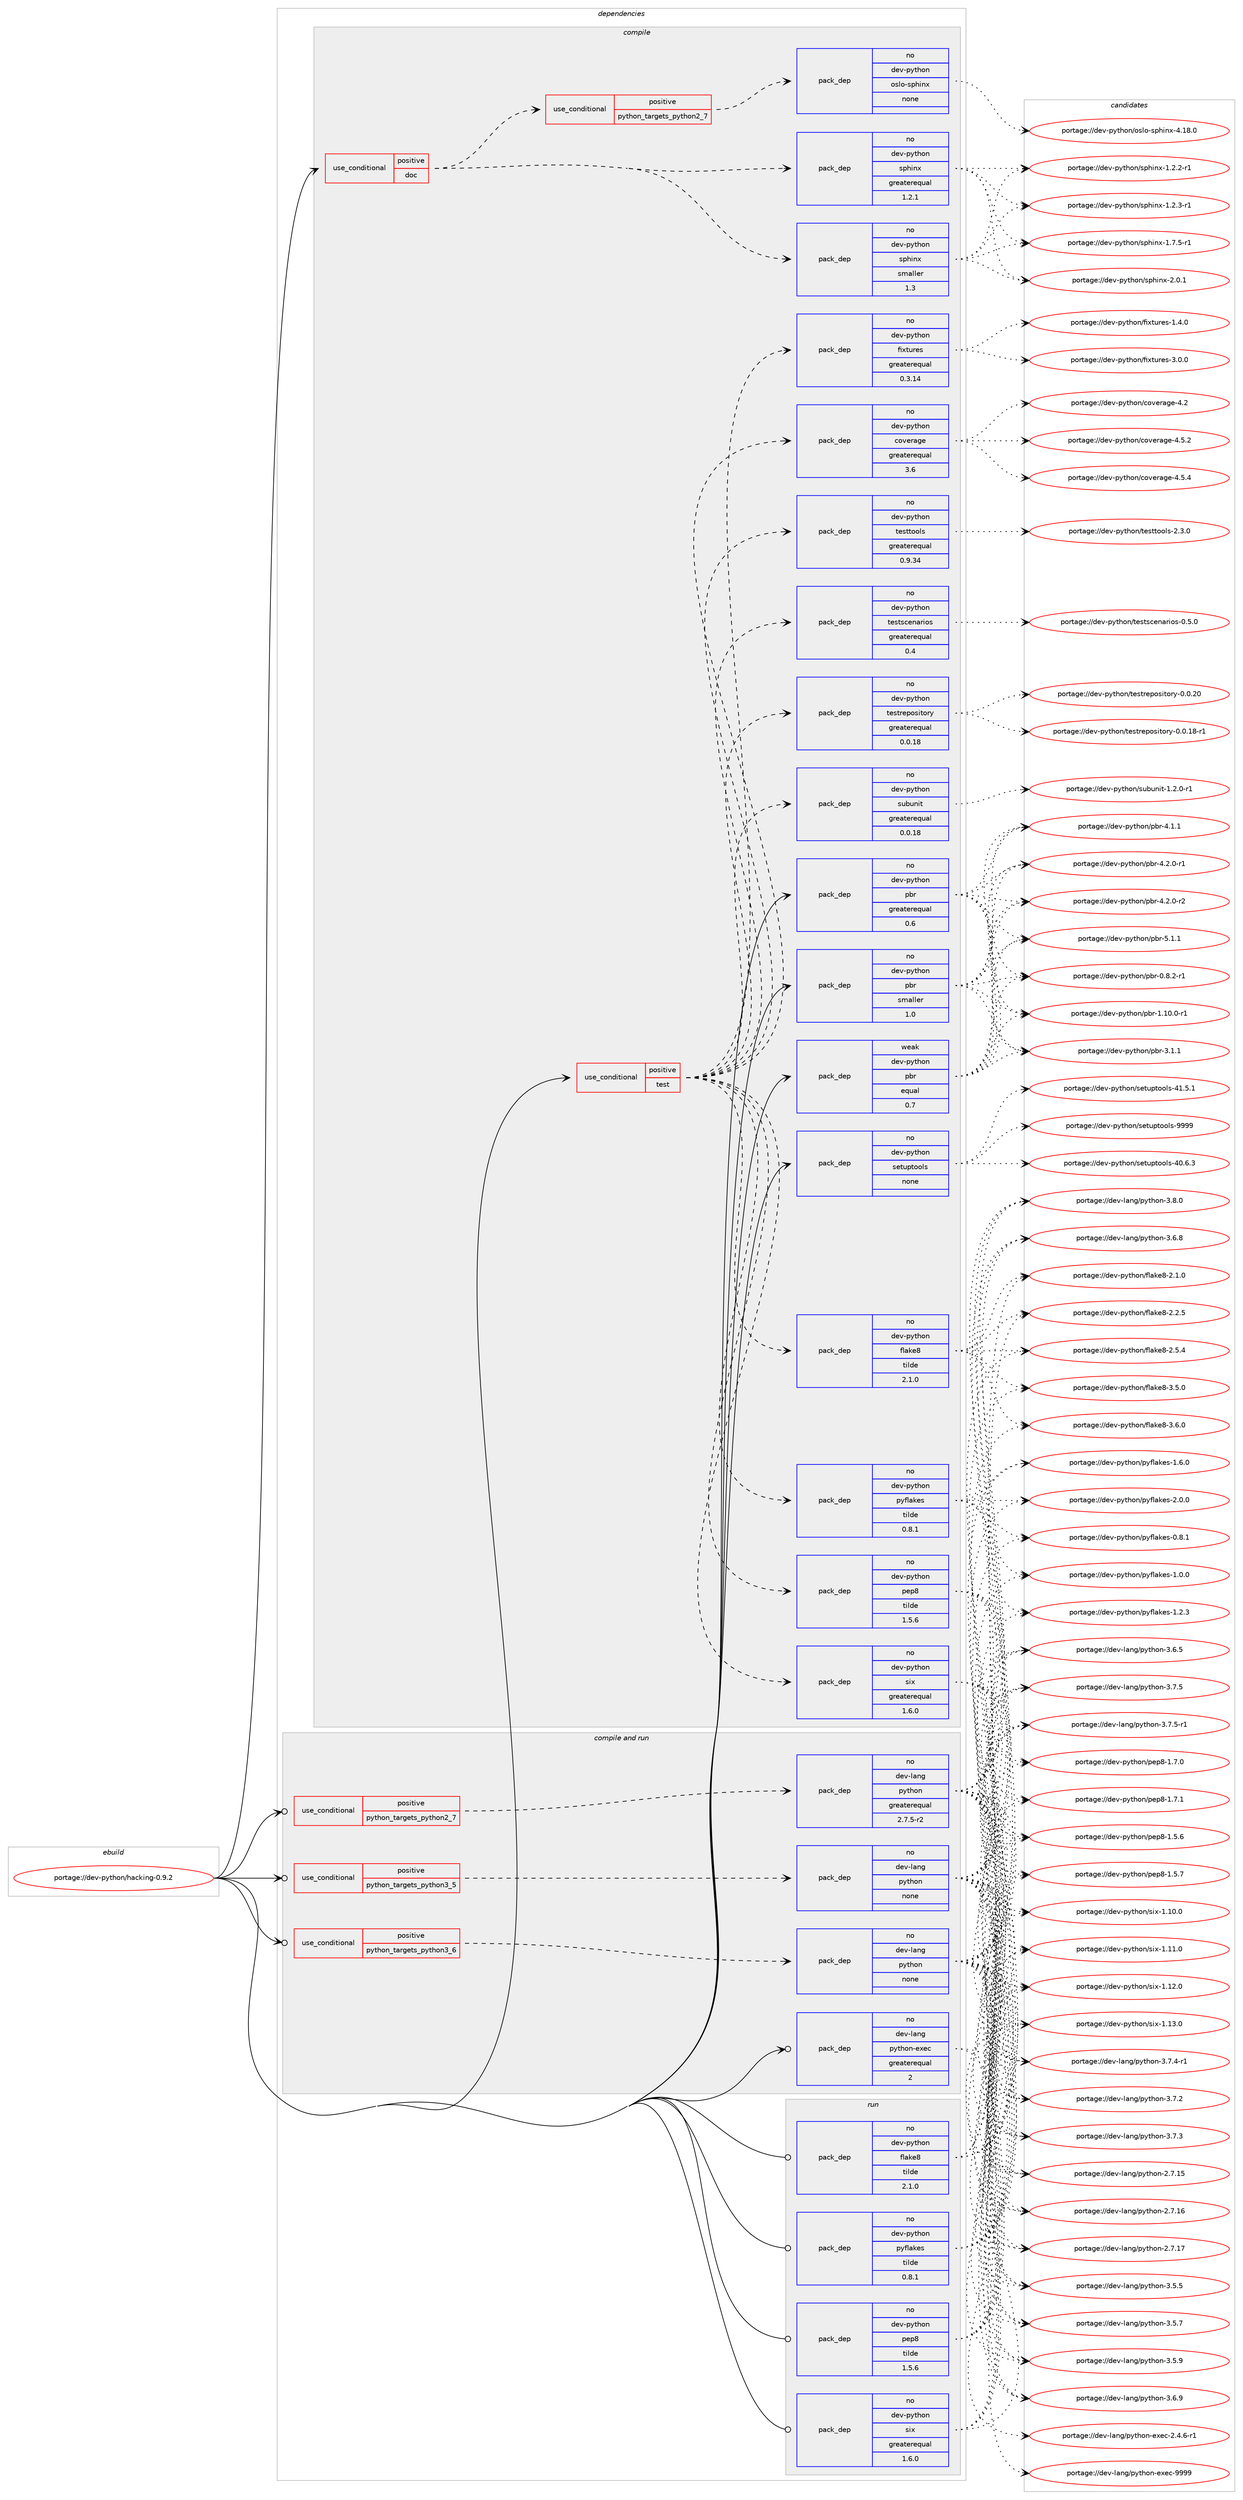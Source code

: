 digraph prolog {

# *************
# Graph options
# *************

newrank=true;
concentrate=true;
compound=true;
graph [rankdir=LR,fontname=Helvetica,fontsize=10,ranksep=1.5];#, ranksep=2.5, nodesep=0.2];
edge  [arrowhead=vee];
node  [fontname=Helvetica,fontsize=10];

# **********
# The ebuild
# **********

subgraph cluster_leftcol {
color=gray;
rank=same;
label=<<i>ebuild</i>>;
id [label="portage://dev-python/hacking-0.9.2", color=red, width=4, href="../dev-python/hacking-0.9.2.svg"];
}

# ****************
# The dependencies
# ****************

subgraph cluster_midcol {
color=gray;
label=<<i>dependencies</i>>;
subgraph cluster_compile {
fillcolor="#eeeeee";
style=filled;
label=<<i>compile</i>>;
subgraph cond29663 {
dependency142990 [label=<<TABLE BORDER="0" CELLBORDER="1" CELLSPACING="0" CELLPADDING="4"><TR><TD ROWSPAN="3" CELLPADDING="10">use_conditional</TD></TR><TR><TD>positive</TD></TR><TR><TD>doc</TD></TR></TABLE>>, shape=none, color=red];
subgraph pack110009 {
dependency142991 [label=<<TABLE BORDER="0" CELLBORDER="1" CELLSPACING="0" CELLPADDING="4" WIDTH="220"><TR><TD ROWSPAN="6" CELLPADDING="30">pack_dep</TD></TR><TR><TD WIDTH="110">no</TD></TR><TR><TD>dev-python</TD></TR><TR><TD>sphinx</TD></TR><TR><TD>greaterequal</TD></TR><TR><TD>1.2.1</TD></TR></TABLE>>, shape=none, color=blue];
}
dependency142990:e -> dependency142991:w [weight=20,style="dashed",arrowhead="vee"];
subgraph pack110010 {
dependency142992 [label=<<TABLE BORDER="0" CELLBORDER="1" CELLSPACING="0" CELLPADDING="4" WIDTH="220"><TR><TD ROWSPAN="6" CELLPADDING="30">pack_dep</TD></TR><TR><TD WIDTH="110">no</TD></TR><TR><TD>dev-python</TD></TR><TR><TD>sphinx</TD></TR><TR><TD>smaller</TD></TR><TR><TD>1.3</TD></TR></TABLE>>, shape=none, color=blue];
}
dependency142990:e -> dependency142992:w [weight=20,style="dashed",arrowhead="vee"];
subgraph cond29664 {
dependency142993 [label=<<TABLE BORDER="0" CELLBORDER="1" CELLSPACING="0" CELLPADDING="4"><TR><TD ROWSPAN="3" CELLPADDING="10">use_conditional</TD></TR><TR><TD>positive</TD></TR><TR><TD>python_targets_python2_7</TD></TR></TABLE>>, shape=none, color=red];
subgraph pack110011 {
dependency142994 [label=<<TABLE BORDER="0" CELLBORDER="1" CELLSPACING="0" CELLPADDING="4" WIDTH="220"><TR><TD ROWSPAN="6" CELLPADDING="30">pack_dep</TD></TR><TR><TD WIDTH="110">no</TD></TR><TR><TD>dev-python</TD></TR><TR><TD>oslo-sphinx</TD></TR><TR><TD>none</TD></TR><TR><TD></TD></TR></TABLE>>, shape=none, color=blue];
}
dependency142993:e -> dependency142994:w [weight=20,style="dashed",arrowhead="vee"];
}
dependency142990:e -> dependency142993:w [weight=20,style="dashed",arrowhead="vee"];
}
id:e -> dependency142990:w [weight=20,style="solid",arrowhead="vee"];
subgraph cond29665 {
dependency142995 [label=<<TABLE BORDER="0" CELLBORDER="1" CELLSPACING="0" CELLPADDING="4"><TR><TD ROWSPAN="3" CELLPADDING="10">use_conditional</TD></TR><TR><TD>positive</TD></TR><TR><TD>test</TD></TR></TABLE>>, shape=none, color=red];
subgraph pack110012 {
dependency142996 [label=<<TABLE BORDER="0" CELLBORDER="1" CELLSPACING="0" CELLPADDING="4" WIDTH="220"><TR><TD ROWSPAN="6" CELLPADDING="30">pack_dep</TD></TR><TR><TD WIDTH="110">no</TD></TR><TR><TD>dev-python</TD></TR><TR><TD>coverage</TD></TR><TR><TD>greaterequal</TD></TR><TR><TD>3.6</TD></TR></TABLE>>, shape=none, color=blue];
}
dependency142995:e -> dependency142996:w [weight=20,style="dashed",arrowhead="vee"];
subgraph pack110013 {
dependency142997 [label=<<TABLE BORDER="0" CELLBORDER="1" CELLSPACING="0" CELLPADDING="4" WIDTH="220"><TR><TD ROWSPAN="6" CELLPADDING="30">pack_dep</TD></TR><TR><TD WIDTH="110">no</TD></TR><TR><TD>dev-python</TD></TR><TR><TD>fixtures</TD></TR><TR><TD>greaterequal</TD></TR><TR><TD>0.3.14</TD></TR></TABLE>>, shape=none, color=blue];
}
dependency142995:e -> dependency142997:w [weight=20,style="dashed",arrowhead="vee"];
subgraph pack110014 {
dependency142998 [label=<<TABLE BORDER="0" CELLBORDER="1" CELLSPACING="0" CELLPADDING="4" WIDTH="220"><TR><TD ROWSPAN="6" CELLPADDING="30">pack_dep</TD></TR><TR><TD WIDTH="110">no</TD></TR><TR><TD>dev-python</TD></TR><TR><TD>subunit</TD></TR><TR><TD>greaterequal</TD></TR><TR><TD>0.0.18</TD></TR></TABLE>>, shape=none, color=blue];
}
dependency142995:e -> dependency142998:w [weight=20,style="dashed",arrowhead="vee"];
subgraph pack110015 {
dependency142999 [label=<<TABLE BORDER="0" CELLBORDER="1" CELLSPACING="0" CELLPADDING="4" WIDTH="220"><TR><TD ROWSPAN="6" CELLPADDING="30">pack_dep</TD></TR><TR><TD WIDTH="110">no</TD></TR><TR><TD>dev-python</TD></TR><TR><TD>testrepository</TD></TR><TR><TD>greaterequal</TD></TR><TR><TD>0.0.18</TD></TR></TABLE>>, shape=none, color=blue];
}
dependency142995:e -> dependency142999:w [weight=20,style="dashed",arrowhead="vee"];
subgraph pack110016 {
dependency143000 [label=<<TABLE BORDER="0" CELLBORDER="1" CELLSPACING="0" CELLPADDING="4" WIDTH="220"><TR><TD ROWSPAN="6" CELLPADDING="30">pack_dep</TD></TR><TR><TD WIDTH="110">no</TD></TR><TR><TD>dev-python</TD></TR><TR><TD>testscenarios</TD></TR><TR><TD>greaterequal</TD></TR><TR><TD>0.4</TD></TR></TABLE>>, shape=none, color=blue];
}
dependency142995:e -> dependency143000:w [weight=20,style="dashed",arrowhead="vee"];
subgraph pack110017 {
dependency143001 [label=<<TABLE BORDER="0" CELLBORDER="1" CELLSPACING="0" CELLPADDING="4" WIDTH="220"><TR><TD ROWSPAN="6" CELLPADDING="30">pack_dep</TD></TR><TR><TD WIDTH="110">no</TD></TR><TR><TD>dev-python</TD></TR><TR><TD>testtools</TD></TR><TR><TD>greaterequal</TD></TR><TR><TD>0.9.34</TD></TR></TABLE>>, shape=none, color=blue];
}
dependency142995:e -> dependency143001:w [weight=20,style="dashed",arrowhead="vee"];
subgraph pack110018 {
dependency143002 [label=<<TABLE BORDER="0" CELLBORDER="1" CELLSPACING="0" CELLPADDING="4" WIDTH="220"><TR><TD ROWSPAN="6" CELLPADDING="30">pack_dep</TD></TR><TR><TD WIDTH="110">no</TD></TR><TR><TD>dev-python</TD></TR><TR><TD>pep8</TD></TR><TR><TD>tilde</TD></TR><TR><TD>1.5.6</TD></TR></TABLE>>, shape=none, color=blue];
}
dependency142995:e -> dependency143002:w [weight=20,style="dashed",arrowhead="vee"];
subgraph pack110019 {
dependency143003 [label=<<TABLE BORDER="0" CELLBORDER="1" CELLSPACING="0" CELLPADDING="4" WIDTH="220"><TR><TD ROWSPAN="6" CELLPADDING="30">pack_dep</TD></TR><TR><TD WIDTH="110">no</TD></TR><TR><TD>dev-python</TD></TR><TR><TD>pyflakes</TD></TR><TR><TD>tilde</TD></TR><TR><TD>0.8.1</TD></TR></TABLE>>, shape=none, color=blue];
}
dependency142995:e -> dependency143003:w [weight=20,style="dashed",arrowhead="vee"];
subgraph pack110020 {
dependency143004 [label=<<TABLE BORDER="0" CELLBORDER="1" CELLSPACING="0" CELLPADDING="4" WIDTH="220"><TR><TD ROWSPAN="6" CELLPADDING="30">pack_dep</TD></TR><TR><TD WIDTH="110">no</TD></TR><TR><TD>dev-python</TD></TR><TR><TD>flake8</TD></TR><TR><TD>tilde</TD></TR><TR><TD>2.1.0</TD></TR></TABLE>>, shape=none, color=blue];
}
dependency142995:e -> dependency143004:w [weight=20,style="dashed",arrowhead="vee"];
subgraph pack110021 {
dependency143005 [label=<<TABLE BORDER="0" CELLBORDER="1" CELLSPACING="0" CELLPADDING="4" WIDTH="220"><TR><TD ROWSPAN="6" CELLPADDING="30">pack_dep</TD></TR><TR><TD WIDTH="110">no</TD></TR><TR><TD>dev-python</TD></TR><TR><TD>six</TD></TR><TR><TD>greaterequal</TD></TR><TR><TD>1.6.0</TD></TR></TABLE>>, shape=none, color=blue];
}
dependency142995:e -> dependency143005:w [weight=20,style="dashed",arrowhead="vee"];
}
id:e -> dependency142995:w [weight=20,style="solid",arrowhead="vee"];
subgraph pack110022 {
dependency143006 [label=<<TABLE BORDER="0" CELLBORDER="1" CELLSPACING="0" CELLPADDING="4" WIDTH="220"><TR><TD ROWSPAN="6" CELLPADDING="30">pack_dep</TD></TR><TR><TD WIDTH="110">no</TD></TR><TR><TD>dev-python</TD></TR><TR><TD>pbr</TD></TR><TR><TD>greaterequal</TD></TR><TR><TD>0.6</TD></TR></TABLE>>, shape=none, color=blue];
}
id:e -> dependency143006:w [weight=20,style="solid",arrowhead="vee"];
subgraph pack110023 {
dependency143007 [label=<<TABLE BORDER="0" CELLBORDER="1" CELLSPACING="0" CELLPADDING="4" WIDTH="220"><TR><TD ROWSPAN="6" CELLPADDING="30">pack_dep</TD></TR><TR><TD WIDTH="110">no</TD></TR><TR><TD>dev-python</TD></TR><TR><TD>pbr</TD></TR><TR><TD>smaller</TD></TR><TR><TD>1.0</TD></TR></TABLE>>, shape=none, color=blue];
}
id:e -> dependency143007:w [weight=20,style="solid",arrowhead="vee"];
subgraph pack110024 {
dependency143008 [label=<<TABLE BORDER="0" CELLBORDER="1" CELLSPACING="0" CELLPADDING="4" WIDTH="220"><TR><TD ROWSPAN="6" CELLPADDING="30">pack_dep</TD></TR><TR><TD WIDTH="110">no</TD></TR><TR><TD>dev-python</TD></TR><TR><TD>setuptools</TD></TR><TR><TD>none</TD></TR><TR><TD></TD></TR></TABLE>>, shape=none, color=blue];
}
id:e -> dependency143008:w [weight=20,style="solid",arrowhead="vee"];
subgraph pack110025 {
dependency143009 [label=<<TABLE BORDER="0" CELLBORDER="1" CELLSPACING="0" CELLPADDING="4" WIDTH="220"><TR><TD ROWSPAN="6" CELLPADDING="30">pack_dep</TD></TR><TR><TD WIDTH="110">weak</TD></TR><TR><TD>dev-python</TD></TR><TR><TD>pbr</TD></TR><TR><TD>equal</TD></TR><TR><TD>0.7</TD></TR></TABLE>>, shape=none, color=blue];
}
id:e -> dependency143009:w [weight=20,style="solid",arrowhead="vee"];
}
subgraph cluster_compileandrun {
fillcolor="#eeeeee";
style=filled;
label=<<i>compile and run</i>>;
subgraph cond29666 {
dependency143010 [label=<<TABLE BORDER="0" CELLBORDER="1" CELLSPACING="0" CELLPADDING="4"><TR><TD ROWSPAN="3" CELLPADDING="10">use_conditional</TD></TR><TR><TD>positive</TD></TR><TR><TD>python_targets_python2_7</TD></TR></TABLE>>, shape=none, color=red];
subgraph pack110026 {
dependency143011 [label=<<TABLE BORDER="0" CELLBORDER="1" CELLSPACING="0" CELLPADDING="4" WIDTH="220"><TR><TD ROWSPAN="6" CELLPADDING="30">pack_dep</TD></TR><TR><TD WIDTH="110">no</TD></TR><TR><TD>dev-lang</TD></TR><TR><TD>python</TD></TR><TR><TD>greaterequal</TD></TR><TR><TD>2.7.5-r2</TD></TR></TABLE>>, shape=none, color=blue];
}
dependency143010:e -> dependency143011:w [weight=20,style="dashed",arrowhead="vee"];
}
id:e -> dependency143010:w [weight=20,style="solid",arrowhead="odotvee"];
subgraph cond29667 {
dependency143012 [label=<<TABLE BORDER="0" CELLBORDER="1" CELLSPACING="0" CELLPADDING="4"><TR><TD ROWSPAN="3" CELLPADDING="10">use_conditional</TD></TR><TR><TD>positive</TD></TR><TR><TD>python_targets_python3_5</TD></TR></TABLE>>, shape=none, color=red];
subgraph pack110027 {
dependency143013 [label=<<TABLE BORDER="0" CELLBORDER="1" CELLSPACING="0" CELLPADDING="4" WIDTH="220"><TR><TD ROWSPAN="6" CELLPADDING="30">pack_dep</TD></TR><TR><TD WIDTH="110">no</TD></TR><TR><TD>dev-lang</TD></TR><TR><TD>python</TD></TR><TR><TD>none</TD></TR><TR><TD></TD></TR></TABLE>>, shape=none, color=blue];
}
dependency143012:e -> dependency143013:w [weight=20,style="dashed",arrowhead="vee"];
}
id:e -> dependency143012:w [weight=20,style="solid",arrowhead="odotvee"];
subgraph cond29668 {
dependency143014 [label=<<TABLE BORDER="0" CELLBORDER="1" CELLSPACING="0" CELLPADDING="4"><TR><TD ROWSPAN="3" CELLPADDING="10">use_conditional</TD></TR><TR><TD>positive</TD></TR><TR><TD>python_targets_python3_6</TD></TR></TABLE>>, shape=none, color=red];
subgraph pack110028 {
dependency143015 [label=<<TABLE BORDER="0" CELLBORDER="1" CELLSPACING="0" CELLPADDING="4" WIDTH="220"><TR><TD ROWSPAN="6" CELLPADDING="30">pack_dep</TD></TR><TR><TD WIDTH="110">no</TD></TR><TR><TD>dev-lang</TD></TR><TR><TD>python</TD></TR><TR><TD>none</TD></TR><TR><TD></TD></TR></TABLE>>, shape=none, color=blue];
}
dependency143014:e -> dependency143015:w [weight=20,style="dashed",arrowhead="vee"];
}
id:e -> dependency143014:w [weight=20,style="solid",arrowhead="odotvee"];
subgraph pack110029 {
dependency143016 [label=<<TABLE BORDER="0" CELLBORDER="1" CELLSPACING="0" CELLPADDING="4" WIDTH="220"><TR><TD ROWSPAN="6" CELLPADDING="30">pack_dep</TD></TR><TR><TD WIDTH="110">no</TD></TR><TR><TD>dev-lang</TD></TR><TR><TD>python-exec</TD></TR><TR><TD>greaterequal</TD></TR><TR><TD>2</TD></TR></TABLE>>, shape=none, color=blue];
}
id:e -> dependency143016:w [weight=20,style="solid",arrowhead="odotvee"];
}
subgraph cluster_run {
fillcolor="#eeeeee";
style=filled;
label=<<i>run</i>>;
subgraph pack110030 {
dependency143017 [label=<<TABLE BORDER="0" CELLBORDER="1" CELLSPACING="0" CELLPADDING="4" WIDTH="220"><TR><TD ROWSPAN="6" CELLPADDING="30">pack_dep</TD></TR><TR><TD WIDTH="110">no</TD></TR><TR><TD>dev-python</TD></TR><TR><TD>flake8</TD></TR><TR><TD>tilde</TD></TR><TR><TD>2.1.0</TD></TR></TABLE>>, shape=none, color=blue];
}
id:e -> dependency143017:w [weight=20,style="solid",arrowhead="odot"];
subgraph pack110031 {
dependency143018 [label=<<TABLE BORDER="0" CELLBORDER="1" CELLSPACING="0" CELLPADDING="4" WIDTH="220"><TR><TD ROWSPAN="6" CELLPADDING="30">pack_dep</TD></TR><TR><TD WIDTH="110">no</TD></TR><TR><TD>dev-python</TD></TR><TR><TD>pep8</TD></TR><TR><TD>tilde</TD></TR><TR><TD>1.5.6</TD></TR></TABLE>>, shape=none, color=blue];
}
id:e -> dependency143018:w [weight=20,style="solid",arrowhead="odot"];
subgraph pack110032 {
dependency143019 [label=<<TABLE BORDER="0" CELLBORDER="1" CELLSPACING="0" CELLPADDING="4" WIDTH="220"><TR><TD ROWSPAN="6" CELLPADDING="30">pack_dep</TD></TR><TR><TD WIDTH="110">no</TD></TR><TR><TD>dev-python</TD></TR><TR><TD>pyflakes</TD></TR><TR><TD>tilde</TD></TR><TR><TD>0.8.1</TD></TR></TABLE>>, shape=none, color=blue];
}
id:e -> dependency143019:w [weight=20,style="solid",arrowhead="odot"];
subgraph pack110033 {
dependency143020 [label=<<TABLE BORDER="0" CELLBORDER="1" CELLSPACING="0" CELLPADDING="4" WIDTH="220"><TR><TD ROWSPAN="6" CELLPADDING="30">pack_dep</TD></TR><TR><TD WIDTH="110">no</TD></TR><TR><TD>dev-python</TD></TR><TR><TD>six</TD></TR><TR><TD>greaterequal</TD></TR><TR><TD>1.6.0</TD></TR></TABLE>>, shape=none, color=blue];
}
id:e -> dependency143020:w [weight=20,style="solid",arrowhead="odot"];
}
}

# **************
# The candidates
# **************

subgraph cluster_choices {
rank=same;
color=gray;
label=<<i>candidates</i>>;

subgraph choice110009 {
color=black;
nodesep=1;
choiceportage10010111845112121116104111110471151121041051101204549465046504511449 [label="portage://dev-python/sphinx-1.2.2-r1", color=red, width=4,href="../dev-python/sphinx-1.2.2-r1.svg"];
choiceportage10010111845112121116104111110471151121041051101204549465046514511449 [label="portage://dev-python/sphinx-1.2.3-r1", color=red, width=4,href="../dev-python/sphinx-1.2.3-r1.svg"];
choiceportage10010111845112121116104111110471151121041051101204549465546534511449 [label="portage://dev-python/sphinx-1.7.5-r1", color=red, width=4,href="../dev-python/sphinx-1.7.5-r1.svg"];
choiceportage1001011184511212111610411111047115112104105110120455046484649 [label="portage://dev-python/sphinx-2.0.1", color=red, width=4,href="../dev-python/sphinx-2.0.1.svg"];
dependency142991:e -> choiceportage10010111845112121116104111110471151121041051101204549465046504511449:w [style=dotted,weight="100"];
dependency142991:e -> choiceportage10010111845112121116104111110471151121041051101204549465046514511449:w [style=dotted,weight="100"];
dependency142991:e -> choiceportage10010111845112121116104111110471151121041051101204549465546534511449:w [style=dotted,weight="100"];
dependency142991:e -> choiceportage1001011184511212111610411111047115112104105110120455046484649:w [style=dotted,weight="100"];
}
subgraph choice110010 {
color=black;
nodesep=1;
choiceportage10010111845112121116104111110471151121041051101204549465046504511449 [label="portage://dev-python/sphinx-1.2.2-r1", color=red, width=4,href="../dev-python/sphinx-1.2.2-r1.svg"];
choiceportage10010111845112121116104111110471151121041051101204549465046514511449 [label="portage://dev-python/sphinx-1.2.3-r1", color=red, width=4,href="../dev-python/sphinx-1.2.3-r1.svg"];
choiceportage10010111845112121116104111110471151121041051101204549465546534511449 [label="portage://dev-python/sphinx-1.7.5-r1", color=red, width=4,href="../dev-python/sphinx-1.7.5-r1.svg"];
choiceportage1001011184511212111610411111047115112104105110120455046484649 [label="portage://dev-python/sphinx-2.0.1", color=red, width=4,href="../dev-python/sphinx-2.0.1.svg"];
dependency142992:e -> choiceportage10010111845112121116104111110471151121041051101204549465046504511449:w [style=dotted,weight="100"];
dependency142992:e -> choiceportage10010111845112121116104111110471151121041051101204549465046514511449:w [style=dotted,weight="100"];
dependency142992:e -> choiceportage10010111845112121116104111110471151121041051101204549465546534511449:w [style=dotted,weight="100"];
dependency142992:e -> choiceportage1001011184511212111610411111047115112104105110120455046484649:w [style=dotted,weight="100"];
}
subgraph choice110011 {
color=black;
nodesep=1;
choiceportage10010111845112121116104111110471111151081114511511210410511012045524649564648 [label="portage://dev-python/oslo-sphinx-4.18.0", color=red, width=4,href="../dev-python/oslo-sphinx-4.18.0.svg"];
dependency142994:e -> choiceportage10010111845112121116104111110471111151081114511511210410511012045524649564648:w [style=dotted,weight="100"];
}
subgraph choice110012 {
color=black;
nodesep=1;
choiceportage1001011184511212111610411111047991111181011149710310145524650 [label="portage://dev-python/coverage-4.2", color=red, width=4,href="../dev-python/coverage-4.2.svg"];
choiceportage10010111845112121116104111110479911111810111497103101455246534650 [label="portage://dev-python/coverage-4.5.2", color=red, width=4,href="../dev-python/coverage-4.5.2.svg"];
choiceportage10010111845112121116104111110479911111810111497103101455246534652 [label="portage://dev-python/coverage-4.5.4", color=red, width=4,href="../dev-python/coverage-4.5.4.svg"];
dependency142996:e -> choiceportage1001011184511212111610411111047991111181011149710310145524650:w [style=dotted,weight="100"];
dependency142996:e -> choiceportage10010111845112121116104111110479911111810111497103101455246534650:w [style=dotted,weight="100"];
dependency142996:e -> choiceportage10010111845112121116104111110479911111810111497103101455246534652:w [style=dotted,weight="100"];
}
subgraph choice110013 {
color=black;
nodesep=1;
choiceportage1001011184511212111610411111047102105120116117114101115454946524648 [label="portage://dev-python/fixtures-1.4.0", color=red, width=4,href="../dev-python/fixtures-1.4.0.svg"];
choiceportage1001011184511212111610411111047102105120116117114101115455146484648 [label="portage://dev-python/fixtures-3.0.0", color=red, width=4,href="../dev-python/fixtures-3.0.0.svg"];
dependency142997:e -> choiceportage1001011184511212111610411111047102105120116117114101115454946524648:w [style=dotted,weight="100"];
dependency142997:e -> choiceportage1001011184511212111610411111047102105120116117114101115455146484648:w [style=dotted,weight="100"];
}
subgraph choice110014 {
color=black;
nodesep=1;
choiceportage1001011184511212111610411111047115117981171101051164549465046484511449 [label="portage://dev-python/subunit-1.2.0-r1", color=red, width=4,href="../dev-python/subunit-1.2.0-r1.svg"];
dependency142998:e -> choiceportage1001011184511212111610411111047115117981171101051164549465046484511449:w [style=dotted,weight="100"];
}
subgraph choice110015 {
color=black;
nodesep=1;
choiceportage1001011184511212111610411111047116101115116114101112111115105116111114121454846484649564511449 [label="portage://dev-python/testrepository-0.0.18-r1", color=red, width=4,href="../dev-python/testrepository-0.0.18-r1.svg"];
choiceportage100101118451121211161041111104711610111511611410111211111510511611111412145484648465048 [label="portage://dev-python/testrepository-0.0.20", color=red, width=4,href="../dev-python/testrepository-0.0.20.svg"];
dependency142999:e -> choiceportage1001011184511212111610411111047116101115116114101112111115105116111114121454846484649564511449:w [style=dotted,weight="100"];
dependency142999:e -> choiceportage100101118451121211161041111104711610111511611410111211111510511611111412145484648465048:w [style=dotted,weight="100"];
}
subgraph choice110016 {
color=black;
nodesep=1;
choiceportage10010111845112121116104111110471161011151161159910111097114105111115454846534648 [label="portage://dev-python/testscenarios-0.5.0", color=red, width=4,href="../dev-python/testscenarios-0.5.0.svg"];
dependency143000:e -> choiceportage10010111845112121116104111110471161011151161159910111097114105111115454846534648:w [style=dotted,weight="100"];
}
subgraph choice110017 {
color=black;
nodesep=1;
choiceportage1001011184511212111610411111047116101115116116111111108115455046514648 [label="portage://dev-python/testtools-2.3.0", color=red, width=4,href="../dev-python/testtools-2.3.0.svg"];
dependency143001:e -> choiceportage1001011184511212111610411111047116101115116116111111108115455046514648:w [style=dotted,weight="100"];
}
subgraph choice110018 {
color=black;
nodesep=1;
choiceportage100101118451121211161041111104711210111256454946534654 [label="portage://dev-python/pep8-1.5.6", color=red, width=4,href="../dev-python/pep8-1.5.6.svg"];
choiceportage100101118451121211161041111104711210111256454946534655 [label="portage://dev-python/pep8-1.5.7", color=red, width=4,href="../dev-python/pep8-1.5.7.svg"];
choiceportage100101118451121211161041111104711210111256454946554648 [label="portage://dev-python/pep8-1.7.0", color=red, width=4,href="../dev-python/pep8-1.7.0.svg"];
choiceportage100101118451121211161041111104711210111256454946554649 [label="portage://dev-python/pep8-1.7.1", color=red, width=4,href="../dev-python/pep8-1.7.1.svg"];
dependency143002:e -> choiceportage100101118451121211161041111104711210111256454946534654:w [style=dotted,weight="100"];
dependency143002:e -> choiceportage100101118451121211161041111104711210111256454946534655:w [style=dotted,weight="100"];
dependency143002:e -> choiceportage100101118451121211161041111104711210111256454946554648:w [style=dotted,weight="100"];
dependency143002:e -> choiceportage100101118451121211161041111104711210111256454946554649:w [style=dotted,weight="100"];
}
subgraph choice110019 {
color=black;
nodesep=1;
choiceportage100101118451121211161041111104711212110210897107101115454846564649 [label="portage://dev-python/pyflakes-0.8.1", color=red, width=4,href="../dev-python/pyflakes-0.8.1.svg"];
choiceportage100101118451121211161041111104711212110210897107101115454946484648 [label="portage://dev-python/pyflakes-1.0.0", color=red, width=4,href="../dev-python/pyflakes-1.0.0.svg"];
choiceportage100101118451121211161041111104711212110210897107101115454946504651 [label="portage://dev-python/pyflakes-1.2.3", color=red, width=4,href="../dev-python/pyflakes-1.2.3.svg"];
choiceportage100101118451121211161041111104711212110210897107101115454946544648 [label="portage://dev-python/pyflakes-1.6.0", color=red, width=4,href="../dev-python/pyflakes-1.6.0.svg"];
choiceportage100101118451121211161041111104711212110210897107101115455046484648 [label="portage://dev-python/pyflakes-2.0.0", color=red, width=4,href="../dev-python/pyflakes-2.0.0.svg"];
dependency143003:e -> choiceportage100101118451121211161041111104711212110210897107101115454846564649:w [style=dotted,weight="100"];
dependency143003:e -> choiceportage100101118451121211161041111104711212110210897107101115454946484648:w [style=dotted,weight="100"];
dependency143003:e -> choiceportage100101118451121211161041111104711212110210897107101115454946504651:w [style=dotted,weight="100"];
dependency143003:e -> choiceportage100101118451121211161041111104711212110210897107101115454946544648:w [style=dotted,weight="100"];
dependency143003:e -> choiceportage100101118451121211161041111104711212110210897107101115455046484648:w [style=dotted,weight="100"];
}
subgraph choice110020 {
color=black;
nodesep=1;
choiceportage10010111845112121116104111110471021089710710156455046494648 [label="portage://dev-python/flake8-2.1.0", color=red, width=4,href="../dev-python/flake8-2.1.0.svg"];
choiceportage10010111845112121116104111110471021089710710156455046504653 [label="portage://dev-python/flake8-2.2.5", color=red, width=4,href="../dev-python/flake8-2.2.5.svg"];
choiceportage10010111845112121116104111110471021089710710156455046534652 [label="portage://dev-python/flake8-2.5.4", color=red, width=4,href="../dev-python/flake8-2.5.4.svg"];
choiceportage10010111845112121116104111110471021089710710156455146534648 [label="portage://dev-python/flake8-3.5.0", color=red, width=4,href="../dev-python/flake8-3.5.0.svg"];
choiceportage10010111845112121116104111110471021089710710156455146544648 [label="portage://dev-python/flake8-3.6.0", color=red, width=4,href="../dev-python/flake8-3.6.0.svg"];
dependency143004:e -> choiceportage10010111845112121116104111110471021089710710156455046494648:w [style=dotted,weight="100"];
dependency143004:e -> choiceportage10010111845112121116104111110471021089710710156455046504653:w [style=dotted,weight="100"];
dependency143004:e -> choiceportage10010111845112121116104111110471021089710710156455046534652:w [style=dotted,weight="100"];
dependency143004:e -> choiceportage10010111845112121116104111110471021089710710156455146534648:w [style=dotted,weight="100"];
dependency143004:e -> choiceportage10010111845112121116104111110471021089710710156455146544648:w [style=dotted,weight="100"];
}
subgraph choice110021 {
color=black;
nodesep=1;
choiceportage100101118451121211161041111104711510512045494649484648 [label="portage://dev-python/six-1.10.0", color=red, width=4,href="../dev-python/six-1.10.0.svg"];
choiceportage100101118451121211161041111104711510512045494649494648 [label="portage://dev-python/six-1.11.0", color=red, width=4,href="../dev-python/six-1.11.0.svg"];
choiceportage100101118451121211161041111104711510512045494649504648 [label="portage://dev-python/six-1.12.0", color=red, width=4,href="../dev-python/six-1.12.0.svg"];
choiceportage100101118451121211161041111104711510512045494649514648 [label="portage://dev-python/six-1.13.0", color=red, width=4,href="../dev-python/six-1.13.0.svg"];
dependency143005:e -> choiceportage100101118451121211161041111104711510512045494649484648:w [style=dotted,weight="100"];
dependency143005:e -> choiceportage100101118451121211161041111104711510512045494649494648:w [style=dotted,weight="100"];
dependency143005:e -> choiceportage100101118451121211161041111104711510512045494649504648:w [style=dotted,weight="100"];
dependency143005:e -> choiceportage100101118451121211161041111104711510512045494649514648:w [style=dotted,weight="100"];
}
subgraph choice110022 {
color=black;
nodesep=1;
choiceportage1001011184511212111610411111047112981144548465646504511449 [label="portage://dev-python/pbr-0.8.2-r1", color=red, width=4,href="../dev-python/pbr-0.8.2-r1.svg"];
choiceportage100101118451121211161041111104711298114454946494846484511449 [label="portage://dev-python/pbr-1.10.0-r1", color=red, width=4,href="../dev-python/pbr-1.10.0-r1.svg"];
choiceportage100101118451121211161041111104711298114455146494649 [label="portage://dev-python/pbr-3.1.1", color=red, width=4,href="../dev-python/pbr-3.1.1.svg"];
choiceportage100101118451121211161041111104711298114455246494649 [label="portage://dev-python/pbr-4.1.1", color=red, width=4,href="../dev-python/pbr-4.1.1.svg"];
choiceportage1001011184511212111610411111047112981144552465046484511449 [label="portage://dev-python/pbr-4.2.0-r1", color=red, width=4,href="../dev-python/pbr-4.2.0-r1.svg"];
choiceportage1001011184511212111610411111047112981144552465046484511450 [label="portage://dev-python/pbr-4.2.0-r2", color=red, width=4,href="../dev-python/pbr-4.2.0-r2.svg"];
choiceportage100101118451121211161041111104711298114455346494649 [label="portage://dev-python/pbr-5.1.1", color=red, width=4,href="../dev-python/pbr-5.1.1.svg"];
dependency143006:e -> choiceportage1001011184511212111610411111047112981144548465646504511449:w [style=dotted,weight="100"];
dependency143006:e -> choiceportage100101118451121211161041111104711298114454946494846484511449:w [style=dotted,weight="100"];
dependency143006:e -> choiceportage100101118451121211161041111104711298114455146494649:w [style=dotted,weight="100"];
dependency143006:e -> choiceportage100101118451121211161041111104711298114455246494649:w [style=dotted,weight="100"];
dependency143006:e -> choiceportage1001011184511212111610411111047112981144552465046484511449:w [style=dotted,weight="100"];
dependency143006:e -> choiceportage1001011184511212111610411111047112981144552465046484511450:w [style=dotted,weight="100"];
dependency143006:e -> choiceportage100101118451121211161041111104711298114455346494649:w [style=dotted,weight="100"];
}
subgraph choice110023 {
color=black;
nodesep=1;
choiceportage1001011184511212111610411111047112981144548465646504511449 [label="portage://dev-python/pbr-0.8.2-r1", color=red, width=4,href="../dev-python/pbr-0.8.2-r1.svg"];
choiceportage100101118451121211161041111104711298114454946494846484511449 [label="portage://dev-python/pbr-1.10.0-r1", color=red, width=4,href="../dev-python/pbr-1.10.0-r1.svg"];
choiceportage100101118451121211161041111104711298114455146494649 [label="portage://dev-python/pbr-3.1.1", color=red, width=4,href="../dev-python/pbr-3.1.1.svg"];
choiceportage100101118451121211161041111104711298114455246494649 [label="portage://dev-python/pbr-4.1.1", color=red, width=4,href="../dev-python/pbr-4.1.1.svg"];
choiceportage1001011184511212111610411111047112981144552465046484511449 [label="portage://dev-python/pbr-4.2.0-r1", color=red, width=4,href="../dev-python/pbr-4.2.0-r1.svg"];
choiceportage1001011184511212111610411111047112981144552465046484511450 [label="portage://dev-python/pbr-4.2.0-r2", color=red, width=4,href="../dev-python/pbr-4.2.0-r2.svg"];
choiceportage100101118451121211161041111104711298114455346494649 [label="portage://dev-python/pbr-5.1.1", color=red, width=4,href="../dev-python/pbr-5.1.1.svg"];
dependency143007:e -> choiceportage1001011184511212111610411111047112981144548465646504511449:w [style=dotted,weight="100"];
dependency143007:e -> choiceportage100101118451121211161041111104711298114454946494846484511449:w [style=dotted,weight="100"];
dependency143007:e -> choiceportage100101118451121211161041111104711298114455146494649:w [style=dotted,weight="100"];
dependency143007:e -> choiceportage100101118451121211161041111104711298114455246494649:w [style=dotted,weight="100"];
dependency143007:e -> choiceportage1001011184511212111610411111047112981144552465046484511449:w [style=dotted,weight="100"];
dependency143007:e -> choiceportage1001011184511212111610411111047112981144552465046484511450:w [style=dotted,weight="100"];
dependency143007:e -> choiceportage100101118451121211161041111104711298114455346494649:w [style=dotted,weight="100"];
}
subgraph choice110024 {
color=black;
nodesep=1;
choiceportage100101118451121211161041111104711510111611711211611111110811545524846544651 [label="portage://dev-python/setuptools-40.6.3", color=red, width=4,href="../dev-python/setuptools-40.6.3.svg"];
choiceportage100101118451121211161041111104711510111611711211611111110811545524946534649 [label="portage://dev-python/setuptools-41.5.1", color=red, width=4,href="../dev-python/setuptools-41.5.1.svg"];
choiceportage10010111845112121116104111110471151011161171121161111111081154557575757 [label="portage://dev-python/setuptools-9999", color=red, width=4,href="../dev-python/setuptools-9999.svg"];
dependency143008:e -> choiceportage100101118451121211161041111104711510111611711211611111110811545524846544651:w [style=dotted,weight="100"];
dependency143008:e -> choiceportage100101118451121211161041111104711510111611711211611111110811545524946534649:w [style=dotted,weight="100"];
dependency143008:e -> choiceportage10010111845112121116104111110471151011161171121161111111081154557575757:w [style=dotted,weight="100"];
}
subgraph choice110025 {
color=black;
nodesep=1;
choiceportage1001011184511212111610411111047112981144548465646504511449 [label="portage://dev-python/pbr-0.8.2-r1", color=red, width=4,href="../dev-python/pbr-0.8.2-r1.svg"];
choiceportage100101118451121211161041111104711298114454946494846484511449 [label="portage://dev-python/pbr-1.10.0-r1", color=red, width=4,href="../dev-python/pbr-1.10.0-r1.svg"];
choiceportage100101118451121211161041111104711298114455146494649 [label="portage://dev-python/pbr-3.1.1", color=red, width=4,href="../dev-python/pbr-3.1.1.svg"];
choiceportage100101118451121211161041111104711298114455246494649 [label="portage://dev-python/pbr-4.1.1", color=red, width=4,href="../dev-python/pbr-4.1.1.svg"];
choiceportage1001011184511212111610411111047112981144552465046484511449 [label="portage://dev-python/pbr-4.2.0-r1", color=red, width=4,href="../dev-python/pbr-4.2.0-r1.svg"];
choiceportage1001011184511212111610411111047112981144552465046484511450 [label="portage://dev-python/pbr-4.2.0-r2", color=red, width=4,href="../dev-python/pbr-4.2.0-r2.svg"];
choiceportage100101118451121211161041111104711298114455346494649 [label="portage://dev-python/pbr-5.1.1", color=red, width=4,href="../dev-python/pbr-5.1.1.svg"];
dependency143009:e -> choiceportage1001011184511212111610411111047112981144548465646504511449:w [style=dotted,weight="100"];
dependency143009:e -> choiceportage100101118451121211161041111104711298114454946494846484511449:w [style=dotted,weight="100"];
dependency143009:e -> choiceportage100101118451121211161041111104711298114455146494649:w [style=dotted,weight="100"];
dependency143009:e -> choiceportage100101118451121211161041111104711298114455246494649:w [style=dotted,weight="100"];
dependency143009:e -> choiceportage1001011184511212111610411111047112981144552465046484511449:w [style=dotted,weight="100"];
dependency143009:e -> choiceportage1001011184511212111610411111047112981144552465046484511450:w [style=dotted,weight="100"];
dependency143009:e -> choiceportage100101118451121211161041111104711298114455346494649:w [style=dotted,weight="100"];
}
subgraph choice110026 {
color=black;
nodesep=1;
choiceportage10010111845108971101034711212111610411111045504655464953 [label="portage://dev-lang/python-2.7.15", color=red, width=4,href="../dev-lang/python-2.7.15.svg"];
choiceportage10010111845108971101034711212111610411111045504655464954 [label="portage://dev-lang/python-2.7.16", color=red, width=4,href="../dev-lang/python-2.7.16.svg"];
choiceportage10010111845108971101034711212111610411111045504655464955 [label="portage://dev-lang/python-2.7.17", color=red, width=4,href="../dev-lang/python-2.7.17.svg"];
choiceportage100101118451089711010347112121116104111110455146534653 [label="portage://dev-lang/python-3.5.5", color=red, width=4,href="../dev-lang/python-3.5.5.svg"];
choiceportage100101118451089711010347112121116104111110455146534655 [label="portage://dev-lang/python-3.5.7", color=red, width=4,href="../dev-lang/python-3.5.7.svg"];
choiceportage100101118451089711010347112121116104111110455146534657 [label="portage://dev-lang/python-3.5.9", color=red, width=4,href="../dev-lang/python-3.5.9.svg"];
choiceportage100101118451089711010347112121116104111110455146544653 [label="portage://dev-lang/python-3.6.5", color=red, width=4,href="../dev-lang/python-3.6.5.svg"];
choiceportage100101118451089711010347112121116104111110455146544656 [label="portage://dev-lang/python-3.6.8", color=red, width=4,href="../dev-lang/python-3.6.8.svg"];
choiceportage100101118451089711010347112121116104111110455146544657 [label="portage://dev-lang/python-3.6.9", color=red, width=4,href="../dev-lang/python-3.6.9.svg"];
choiceportage100101118451089711010347112121116104111110455146554650 [label="portage://dev-lang/python-3.7.2", color=red, width=4,href="../dev-lang/python-3.7.2.svg"];
choiceportage100101118451089711010347112121116104111110455146554651 [label="portage://dev-lang/python-3.7.3", color=red, width=4,href="../dev-lang/python-3.7.3.svg"];
choiceportage1001011184510897110103471121211161041111104551465546524511449 [label="portage://dev-lang/python-3.7.4-r1", color=red, width=4,href="../dev-lang/python-3.7.4-r1.svg"];
choiceportage100101118451089711010347112121116104111110455146554653 [label="portage://dev-lang/python-3.7.5", color=red, width=4,href="../dev-lang/python-3.7.5.svg"];
choiceportage1001011184510897110103471121211161041111104551465546534511449 [label="portage://dev-lang/python-3.7.5-r1", color=red, width=4,href="../dev-lang/python-3.7.5-r1.svg"];
choiceportage100101118451089711010347112121116104111110455146564648 [label="portage://dev-lang/python-3.8.0", color=red, width=4,href="../dev-lang/python-3.8.0.svg"];
dependency143011:e -> choiceportage10010111845108971101034711212111610411111045504655464953:w [style=dotted,weight="100"];
dependency143011:e -> choiceportage10010111845108971101034711212111610411111045504655464954:w [style=dotted,weight="100"];
dependency143011:e -> choiceportage10010111845108971101034711212111610411111045504655464955:w [style=dotted,weight="100"];
dependency143011:e -> choiceportage100101118451089711010347112121116104111110455146534653:w [style=dotted,weight="100"];
dependency143011:e -> choiceportage100101118451089711010347112121116104111110455146534655:w [style=dotted,weight="100"];
dependency143011:e -> choiceportage100101118451089711010347112121116104111110455146534657:w [style=dotted,weight="100"];
dependency143011:e -> choiceportage100101118451089711010347112121116104111110455146544653:w [style=dotted,weight="100"];
dependency143011:e -> choiceportage100101118451089711010347112121116104111110455146544656:w [style=dotted,weight="100"];
dependency143011:e -> choiceportage100101118451089711010347112121116104111110455146544657:w [style=dotted,weight="100"];
dependency143011:e -> choiceportage100101118451089711010347112121116104111110455146554650:w [style=dotted,weight="100"];
dependency143011:e -> choiceportage100101118451089711010347112121116104111110455146554651:w [style=dotted,weight="100"];
dependency143011:e -> choiceportage1001011184510897110103471121211161041111104551465546524511449:w [style=dotted,weight="100"];
dependency143011:e -> choiceportage100101118451089711010347112121116104111110455146554653:w [style=dotted,weight="100"];
dependency143011:e -> choiceportage1001011184510897110103471121211161041111104551465546534511449:w [style=dotted,weight="100"];
dependency143011:e -> choiceportage100101118451089711010347112121116104111110455146564648:w [style=dotted,weight="100"];
}
subgraph choice110027 {
color=black;
nodesep=1;
choiceportage10010111845108971101034711212111610411111045504655464953 [label="portage://dev-lang/python-2.7.15", color=red, width=4,href="../dev-lang/python-2.7.15.svg"];
choiceportage10010111845108971101034711212111610411111045504655464954 [label="portage://dev-lang/python-2.7.16", color=red, width=4,href="../dev-lang/python-2.7.16.svg"];
choiceportage10010111845108971101034711212111610411111045504655464955 [label="portage://dev-lang/python-2.7.17", color=red, width=4,href="../dev-lang/python-2.7.17.svg"];
choiceportage100101118451089711010347112121116104111110455146534653 [label="portage://dev-lang/python-3.5.5", color=red, width=4,href="../dev-lang/python-3.5.5.svg"];
choiceportage100101118451089711010347112121116104111110455146534655 [label="portage://dev-lang/python-3.5.7", color=red, width=4,href="../dev-lang/python-3.5.7.svg"];
choiceportage100101118451089711010347112121116104111110455146534657 [label="portage://dev-lang/python-3.5.9", color=red, width=4,href="../dev-lang/python-3.5.9.svg"];
choiceportage100101118451089711010347112121116104111110455146544653 [label="portage://dev-lang/python-3.6.5", color=red, width=4,href="../dev-lang/python-3.6.5.svg"];
choiceportage100101118451089711010347112121116104111110455146544656 [label="portage://dev-lang/python-3.6.8", color=red, width=4,href="../dev-lang/python-3.6.8.svg"];
choiceportage100101118451089711010347112121116104111110455146544657 [label="portage://dev-lang/python-3.6.9", color=red, width=4,href="../dev-lang/python-3.6.9.svg"];
choiceportage100101118451089711010347112121116104111110455146554650 [label="portage://dev-lang/python-3.7.2", color=red, width=4,href="../dev-lang/python-3.7.2.svg"];
choiceportage100101118451089711010347112121116104111110455146554651 [label="portage://dev-lang/python-3.7.3", color=red, width=4,href="../dev-lang/python-3.7.3.svg"];
choiceportage1001011184510897110103471121211161041111104551465546524511449 [label="portage://dev-lang/python-3.7.4-r1", color=red, width=4,href="../dev-lang/python-3.7.4-r1.svg"];
choiceportage100101118451089711010347112121116104111110455146554653 [label="portage://dev-lang/python-3.7.5", color=red, width=4,href="../dev-lang/python-3.7.5.svg"];
choiceportage1001011184510897110103471121211161041111104551465546534511449 [label="portage://dev-lang/python-3.7.5-r1", color=red, width=4,href="../dev-lang/python-3.7.5-r1.svg"];
choiceportage100101118451089711010347112121116104111110455146564648 [label="portage://dev-lang/python-3.8.0", color=red, width=4,href="../dev-lang/python-3.8.0.svg"];
dependency143013:e -> choiceportage10010111845108971101034711212111610411111045504655464953:w [style=dotted,weight="100"];
dependency143013:e -> choiceportage10010111845108971101034711212111610411111045504655464954:w [style=dotted,weight="100"];
dependency143013:e -> choiceportage10010111845108971101034711212111610411111045504655464955:w [style=dotted,weight="100"];
dependency143013:e -> choiceportage100101118451089711010347112121116104111110455146534653:w [style=dotted,weight="100"];
dependency143013:e -> choiceportage100101118451089711010347112121116104111110455146534655:w [style=dotted,weight="100"];
dependency143013:e -> choiceportage100101118451089711010347112121116104111110455146534657:w [style=dotted,weight="100"];
dependency143013:e -> choiceportage100101118451089711010347112121116104111110455146544653:w [style=dotted,weight="100"];
dependency143013:e -> choiceportage100101118451089711010347112121116104111110455146544656:w [style=dotted,weight="100"];
dependency143013:e -> choiceportage100101118451089711010347112121116104111110455146544657:w [style=dotted,weight="100"];
dependency143013:e -> choiceportage100101118451089711010347112121116104111110455146554650:w [style=dotted,weight="100"];
dependency143013:e -> choiceportage100101118451089711010347112121116104111110455146554651:w [style=dotted,weight="100"];
dependency143013:e -> choiceportage1001011184510897110103471121211161041111104551465546524511449:w [style=dotted,weight="100"];
dependency143013:e -> choiceportage100101118451089711010347112121116104111110455146554653:w [style=dotted,weight="100"];
dependency143013:e -> choiceportage1001011184510897110103471121211161041111104551465546534511449:w [style=dotted,weight="100"];
dependency143013:e -> choiceportage100101118451089711010347112121116104111110455146564648:w [style=dotted,weight="100"];
}
subgraph choice110028 {
color=black;
nodesep=1;
choiceportage10010111845108971101034711212111610411111045504655464953 [label="portage://dev-lang/python-2.7.15", color=red, width=4,href="../dev-lang/python-2.7.15.svg"];
choiceportage10010111845108971101034711212111610411111045504655464954 [label="portage://dev-lang/python-2.7.16", color=red, width=4,href="../dev-lang/python-2.7.16.svg"];
choiceportage10010111845108971101034711212111610411111045504655464955 [label="portage://dev-lang/python-2.7.17", color=red, width=4,href="../dev-lang/python-2.7.17.svg"];
choiceportage100101118451089711010347112121116104111110455146534653 [label="portage://dev-lang/python-3.5.5", color=red, width=4,href="../dev-lang/python-3.5.5.svg"];
choiceportage100101118451089711010347112121116104111110455146534655 [label="portage://dev-lang/python-3.5.7", color=red, width=4,href="../dev-lang/python-3.5.7.svg"];
choiceportage100101118451089711010347112121116104111110455146534657 [label="portage://dev-lang/python-3.5.9", color=red, width=4,href="../dev-lang/python-3.5.9.svg"];
choiceportage100101118451089711010347112121116104111110455146544653 [label="portage://dev-lang/python-3.6.5", color=red, width=4,href="../dev-lang/python-3.6.5.svg"];
choiceportage100101118451089711010347112121116104111110455146544656 [label="portage://dev-lang/python-3.6.8", color=red, width=4,href="../dev-lang/python-3.6.8.svg"];
choiceportage100101118451089711010347112121116104111110455146544657 [label="portage://dev-lang/python-3.6.9", color=red, width=4,href="../dev-lang/python-3.6.9.svg"];
choiceportage100101118451089711010347112121116104111110455146554650 [label="portage://dev-lang/python-3.7.2", color=red, width=4,href="../dev-lang/python-3.7.2.svg"];
choiceportage100101118451089711010347112121116104111110455146554651 [label="portage://dev-lang/python-3.7.3", color=red, width=4,href="../dev-lang/python-3.7.3.svg"];
choiceportage1001011184510897110103471121211161041111104551465546524511449 [label="portage://dev-lang/python-3.7.4-r1", color=red, width=4,href="../dev-lang/python-3.7.4-r1.svg"];
choiceportage100101118451089711010347112121116104111110455146554653 [label="portage://dev-lang/python-3.7.5", color=red, width=4,href="../dev-lang/python-3.7.5.svg"];
choiceportage1001011184510897110103471121211161041111104551465546534511449 [label="portage://dev-lang/python-3.7.5-r1", color=red, width=4,href="../dev-lang/python-3.7.5-r1.svg"];
choiceportage100101118451089711010347112121116104111110455146564648 [label="portage://dev-lang/python-3.8.0", color=red, width=4,href="../dev-lang/python-3.8.0.svg"];
dependency143015:e -> choiceportage10010111845108971101034711212111610411111045504655464953:w [style=dotted,weight="100"];
dependency143015:e -> choiceportage10010111845108971101034711212111610411111045504655464954:w [style=dotted,weight="100"];
dependency143015:e -> choiceportage10010111845108971101034711212111610411111045504655464955:w [style=dotted,weight="100"];
dependency143015:e -> choiceportage100101118451089711010347112121116104111110455146534653:w [style=dotted,weight="100"];
dependency143015:e -> choiceportage100101118451089711010347112121116104111110455146534655:w [style=dotted,weight="100"];
dependency143015:e -> choiceportage100101118451089711010347112121116104111110455146534657:w [style=dotted,weight="100"];
dependency143015:e -> choiceportage100101118451089711010347112121116104111110455146544653:w [style=dotted,weight="100"];
dependency143015:e -> choiceportage100101118451089711010347112121116104111110455146544656:w [style=dotted,weight="100"];
dependency143015:e -> choiceportage100101118451089711010347112121116104111110455146544657:w [style=dotted,weight="100"];
dependency143015:e -> choiceportage100101118451089711010347112121116104111110455146554650:w [style=dotted,weight="100"];
dependency143015:e -> choiceportage100101118451089711010347112121116104111110455146554651:w [style=dotted,weight="100"];
dependency143015:e -> choiceportage1001011184510897110103471121211161041111104551465546524511449:w [style=dotted,weight="100"];
dependency143015:e -> choiceportage100101118451089711010347112121116104111110455146554653:w [style=dotted,weight="100"];
dependency143015:e -> choiceportage1001011184510897110103471121211161041111104551465546534511449:w [style=dotted,weight="100"];
dependency143015:e -> choiceportage100101118451089711010347112121116104111110455146564648:w [style=dotted,weight="100"];
}
subgraph choice110029 {
color=black;
nodesep=1;
choiceportage10010111845108971101034711212111610411111045101120101994550465246544511449 [label="portage://dev-lang/python-exec-2.4.6-r1", color=red, width=4,href="../dev-lang/python-exec-2.4.6-r1.svg"];
choiceportage10010111845108971101034711212111610411111045101120101994557575757 [label="portage://dev-lang/python-exec-9999", color=red, width=4,href="../dev-lang/python-exec-9999.svg"];
dependency143016:e -> choiceportage10010111845108971101034711212111610411111045101120101994550465246544511449:w [style=dotted,weight="100"];
dependency143016:e -> choiceportage10010111845108971101034711212111610411111045101120101994557575757:w [style=dotted,weight="100"];
}
subgraph choice110030 {
color=black;
nodesep=1;
choiceportage10010111845112121116104111110471021089710710156455046494648 [label="portage://dev-python/flake8-2.1.0", color=red, width=4,href="../dev-python/flake8-2.1.0.svg"];
choiceportage10010111845112121116104111110471021089710710156455046504653 [label="portage://dev-python/flake8-2.2.5", color=red, width=4,href="../dev-python/flake8-2.2.5.svg"];
choiceportage10010111845112121116104111110471021089710710156455046534652 [label="portage://dev-python/flake8-2.5.4", color=red, width=4,href="../dev-python/flake8-2.5.4.svg"];
choiceportage10010111845112121116104111110471021089710710156455146534648 [label="portage://dev-python/flake8-3.5.0", color=red, width=4,href="../dev-python/flake8-3.5.0.svg"];
choiceportage10010111845112121116104111110471021089710710156455146544648 [label="portage://dev-python/flake8-3.6.0", color=red, width=4,href="../dev-python/flake8-3.6.0.svg"];
dependency143017:e -> choiceportage10010111845112121116104111110471021089710710156455046494648:w [style=dotted,weight="100"];
dependency143017:e -> choiceportage10010111845112121116104111110471021089710710156455046504653:w [style=dotted,weight="100"];
dependency143017:e -> choiceportage10010111845112121116104111110471021089710710156455046534652:w [style=dotted,weight="100"];
dependency143017:e -> choiceportage10010111845112121116104111110471021089710710156455146534648:w [style=dotted,weight="100"];
dependency143017:e -> choiceportage10010111845112121116104111110471021089710710156455146544648:w [style=dotted,weight="100"];
}
subgraph choice110031 {
color=black;
nodesep=1;
choiceportage100101118451121211161041111104711210111256454946534654 [label="portage://dev-python/pep8-1.5.6", color=red, width=4,href="../dev-python/pep8-1.5.6.svg"];
choiceportage100101118451121211161041111104711210111256454946534655 [label="portage://dev-python/pep8-1.5.7", color=red, width=4,href="../dev-python/pep8-1.5.7.svg"];
choiceportage100101118451121211161041111104711210111256454946554648 [label="portage://dev-python/pep8-1.7.0", color=red, width=4,href="../dev-python/pep8-1.7.0.svg"];
choiceportage100101118451121211161041111104711210111256454946554649 [label="portage://dev-python/pep8-1.7.1", color=red, width=4,href="../dev-python/pep8-1.7.1.svg"];
dependency143018:e -> choiceportage100101118451121211161041111104711210111256454946534654:w [style=dotted,weight="100"];
dependency143018:e -> choiceportage100101118451121211161041111104711210111256454946534655:w [style=dotted,weight="100"];
dependency143018:e -> choiceportage100101118451121211161041111104711210111256454946554648:w [style=dotted,weight="100"];
dependency143018:e -> choiceportage100101118451121211161041111104711210111256454946554649:w [style=dotted,weight="100"];
}
subgraph choice110032 {
color=black;
nodesep=1;
choiceportage100101118451121211161041111104711212110210897107101115454846564649 [label="portage://dev-python/pyflakes-0.8.1", color=red, width=4,href="../dev-python/pyflakes-0.8.1.svg"];
choiceportage100101118451121211161041111104711212110210897107101115454946484648 [label="portage://dev-python/pyflakes-1.0.0", color=red, width=4,href="../dev-python/pyflakes-1.0.0.svg"];
choiceportage100101118451121211161041111104711212110210897107101115454946504651 [label="portage://dev-python/pyflakes-1.2.3", color=red, width=4,href="../dev-python/pyflakes-1.2.3.svg"];
choiceportage100101118451121211161041111104711212110210897107101115454946544648 [label="portage://dev-python/pyflakes-1.6.0", color=red, width=4,href="../dev-python/pyflakes-1.6.0.svg"];
choiceportage100101118451121211161041111104711212110210897107101115455046484648 [label="portage://dev-python/pyflakes-2.0.0", color=red, width=4,href="../dev-python/pyflakes-2.0.0.svg"];
dependency143019:e -> choiceportage100101118451121211161041111104711212110210897107101115454846564649:w [style=dotted,weight="100"];
dependency143019:e -> choiceportage100101118451121211161041111104711212110210897107101115454946484648:w [style=dotted,weight="100"];
dependency143019:e -> choiceportage100101118451121211161041111104711212110210897107101115454946504651:w [style=dotted,weight="100"];
dependency143019:e -> choiceportage100101118451121211161041111104711212110210897107101115454946544648:w [style=dotted,weight="100"];
dependency143019:e -> choiceportage100101118451121211161041111104711212110210897107101115455046484648:w [style=dotted,weight="100"];
}
subgraph choice110033 {
color=black;
nodesep=1;
choiceportage100101118451121211161041111104711510512045494649484648 [label="portage://dev-python/six-1.10.0", color=red, width=4,href="../dev-python/six-1.10.0.svg"];
choiceportage100101118451121211161041111104711510512045494649494648 [label="portage://dev-python/six-1.11.0", color=red, width=4,href="../dev-python/six-1.11.0.svg"];
choiceportage100101118451121211161041111104711510512045494649504648 [label="portage://dev-python/six-1.12.0", color=red, width=4,href="../dev-python/six-1.12.0.svg"];
choiceportage100101118451121211161041111104711510512045494649514648 [label="portage://dev-python/six-1.13.0", color=red, width=4,href="../dev-python/six-1.13.0.svg"];
dependency143020:e -> choiceportage100101118451121211161041111104711510512045494649484648:w [style=dotted,weight="100"];
dependency143020:e -> choiceportage100101118451121211161041111104711510512045494649494648:w [style=dotted,weight="100"];
dependency143020:e -> choiceportage100101118451121211161041111104711510512045494649504648:w [style=dotted,weight="100"];
dependency143020:e -> choiceportage100101118451121211161041111104711510512045494649514648:w [style=dotted,weight="100"];
}
}

}
